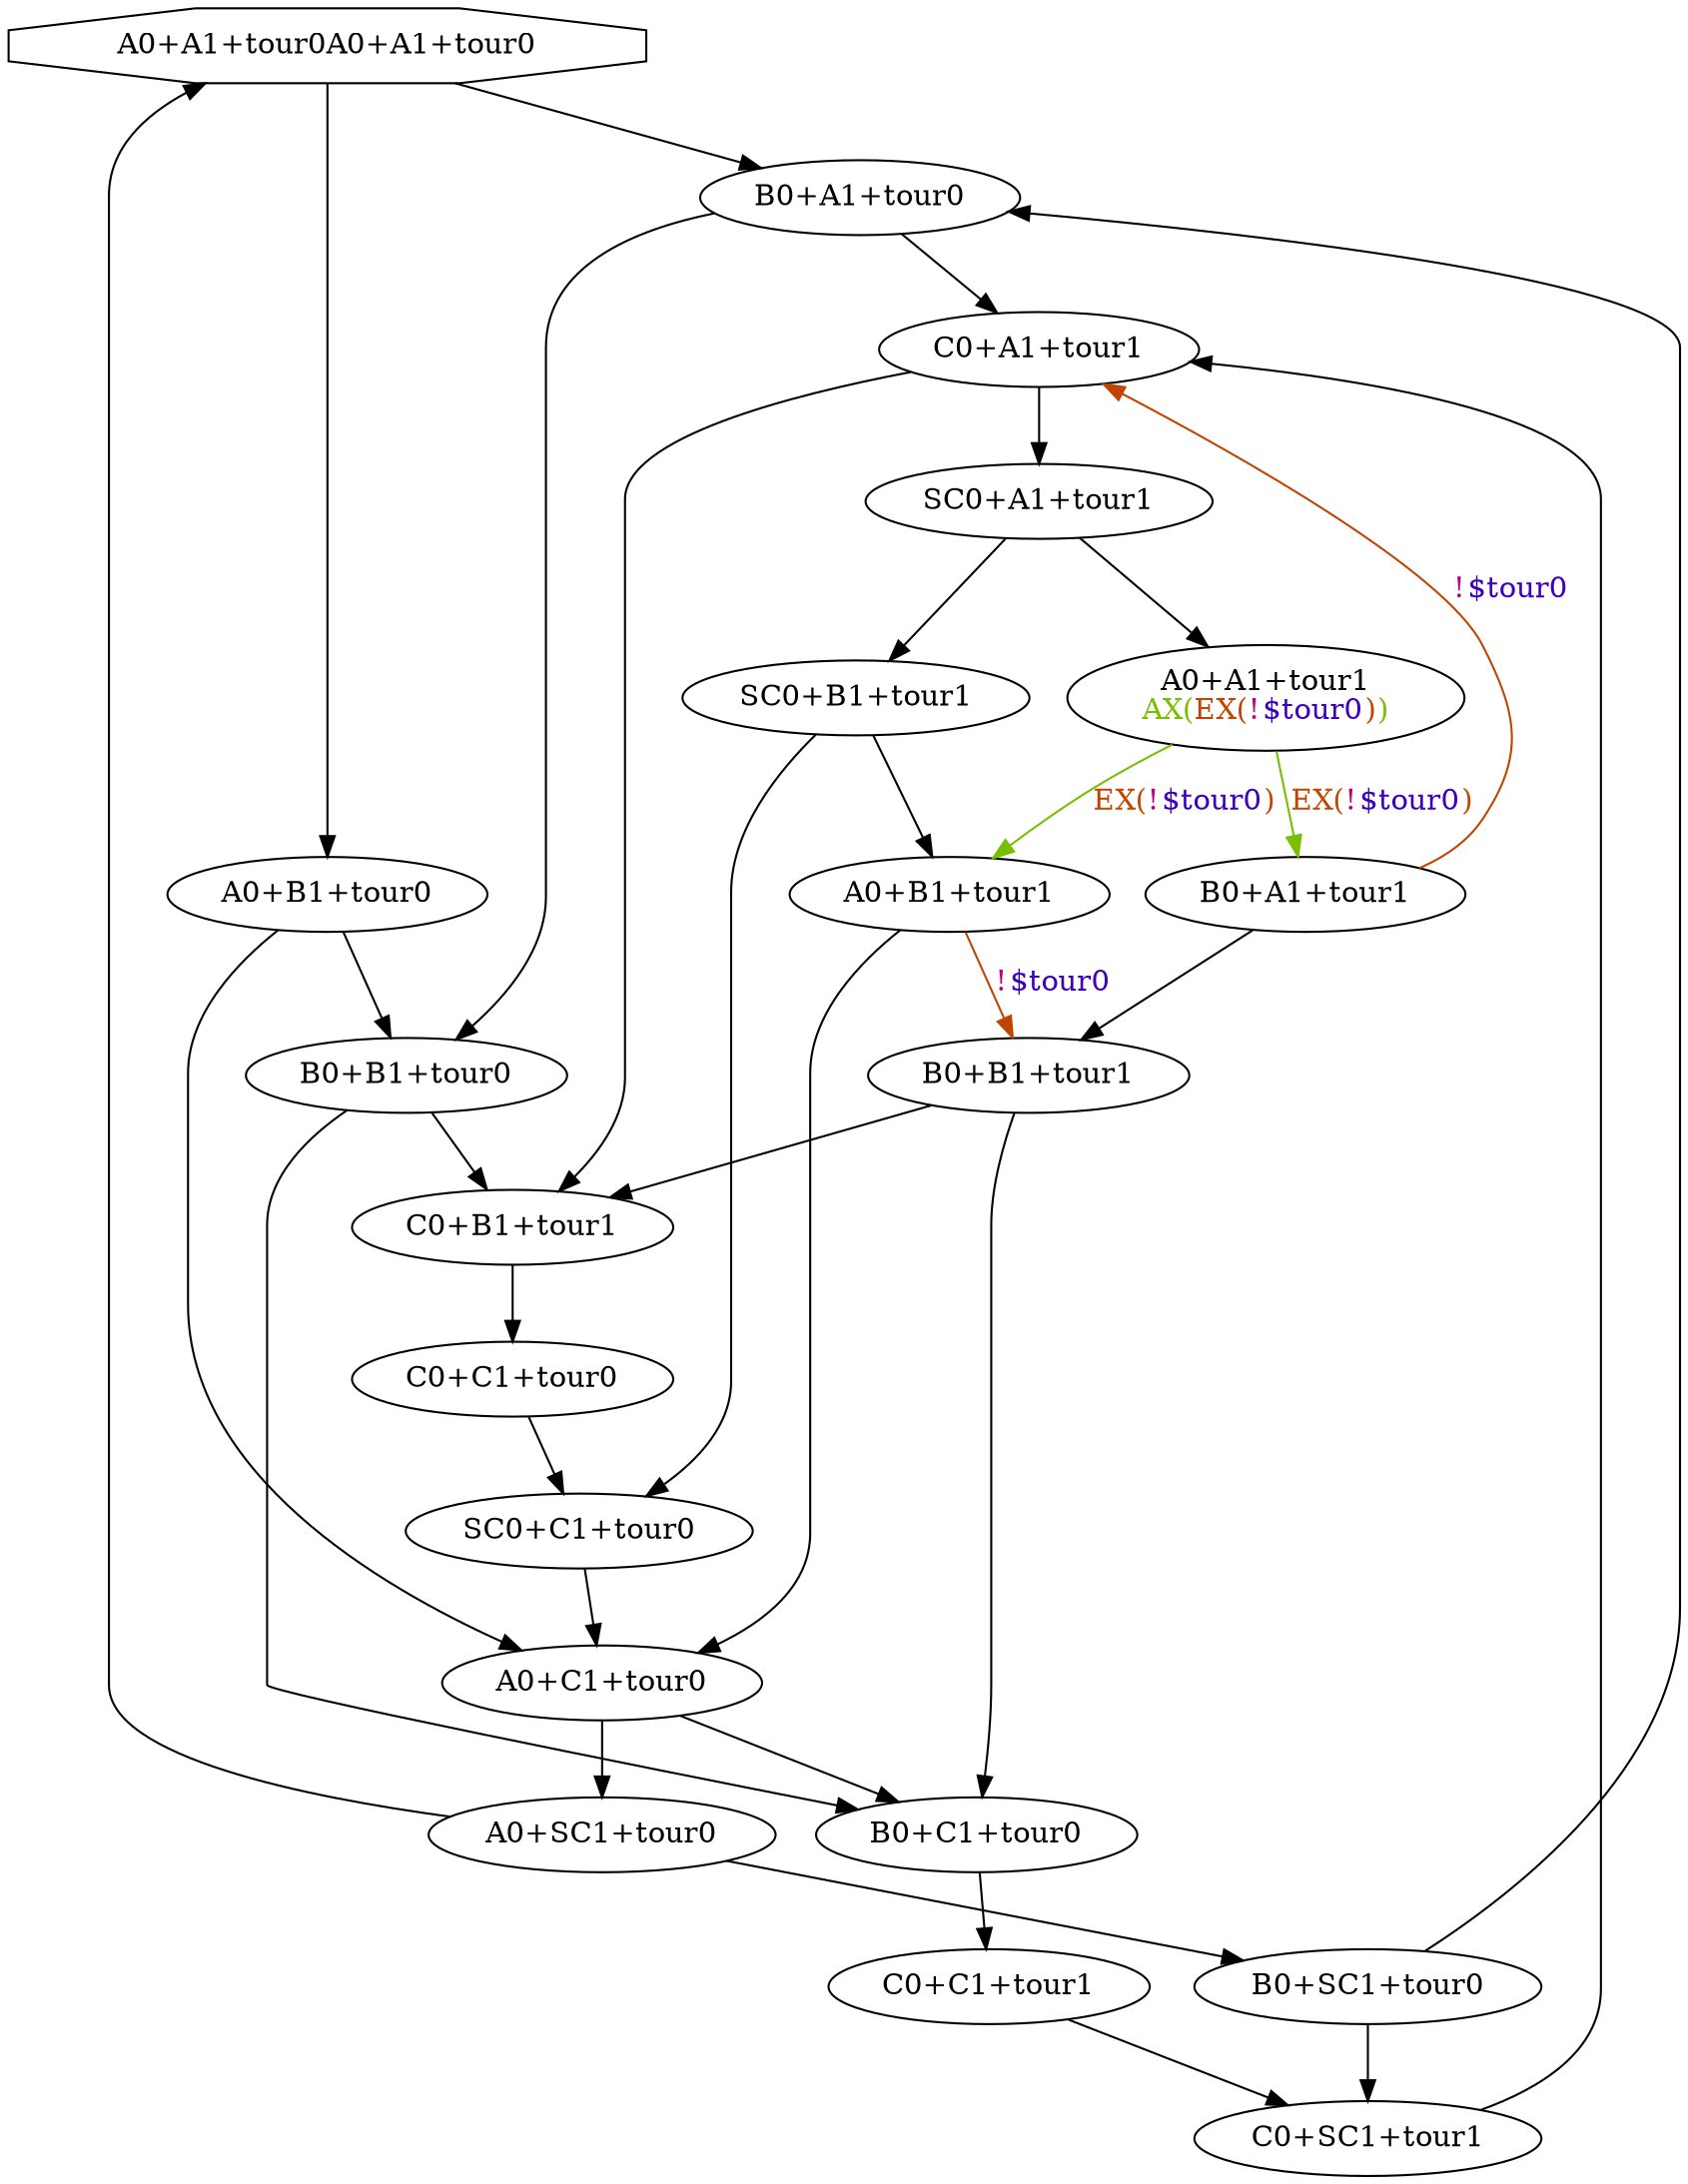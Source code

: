 digraph system {
N0 [label=<A0+A1+tour0A0+A1+tour0>,shape=octagon]
N1 [label=<B0+A1+tour0>]
N2 [label=<C0+A1+tour1>]
N3 [label=<SC0+A1+tour1>]
N4 [label=<A0+A1+tour1<BR/><FONT COLOR="0.22999994 1 0.75">AX(<FONT COLOR="0.059999943 1 0.75">EX(<FONT COLOR="0.89 1 0.75">!<FONT COLOR="0.71999997 1 0.75">$tour0</FONT></FONT>)</FONT>)</FONT>>]
N5 [label=<B0+A1+tour1>]
N6 [label=<B0+B1+tour1>]
N7 [label=<C0+B1+tour1>]
N8 [label=<C0+C1+tour0>]
N9 [label=<SC0+C1+tour0>]
N10 [label=<A0+C1+tour0>]
N11 [label=<B0+C1+tour0>]
N12 [label=<C0+C1+tour1>]
N13 [label=<C0+SC1+tour1>]
N14 [label=<A0+SC1+tour0>]
N15 [label=<B0+SC1+tour0>]
N16 [label=<A0+B1+tour1>]
N17 [label=<SC0+B1+tour1>]
N18 [label=<B0+B1+tour0>]
N19 [label=<A0+B1+tour0>]
N0 -> N1
N0 -> N19
N1 -> N2
N1 -> N18
N2 -> N3
N2 -> N7
N3 -> N4
N3 -> N17
N5 -> N6
N6 -> N7
N6 -> N11
N7 -> N8
N8 -> N9
N9 -> N10
N10 -> N11
N10 -> N14
N11 -> N12
N12 -> N13
N13 -> N2
N14 -> N15
N14 -> N0
N15 -> N13
N15 -> N1
N16 -> N10
N17 -> N16
N17 -> N9
N18 -> N7
N18 -> N11
N19 -> N18
N19 -> N10
N16 -> N6 [color="0.059999943 1 0.75",label=<<FONT COLOR="0.89 1 0.75">!<FONT COLOR="0.71999997 1 0.75">$tour0</FONT></FONT>>]
N4 -> N5 [color="0.22999994 1 0.75",label=<<FONT COLOR="0.059999943 1 0.75">EX(<FONT COLOR="0.89 1 0.75">!<FONT COLOR="0.71999997 1 0.75">$tour0</FONT></FONT>)</FONT>>]
N4 -> N16 [color="0.22999994 1 0.75",label=<<FONT COLOR="0.059999943 1 0.75">EX(<FONT COLOR="0.89 1 0.75">!<FONT COLOR="0.71999997 1 0.75">$tour0</FONT></FONT>)</FONT>>]
N5 -> N2 [color="0.059999943 1 0.75",label=<<FONT COLOR="0.89 1 0.75">!<FONT COLOR="0.71999997 1 0.75">$tour0</FONT></FONT>>]
}
